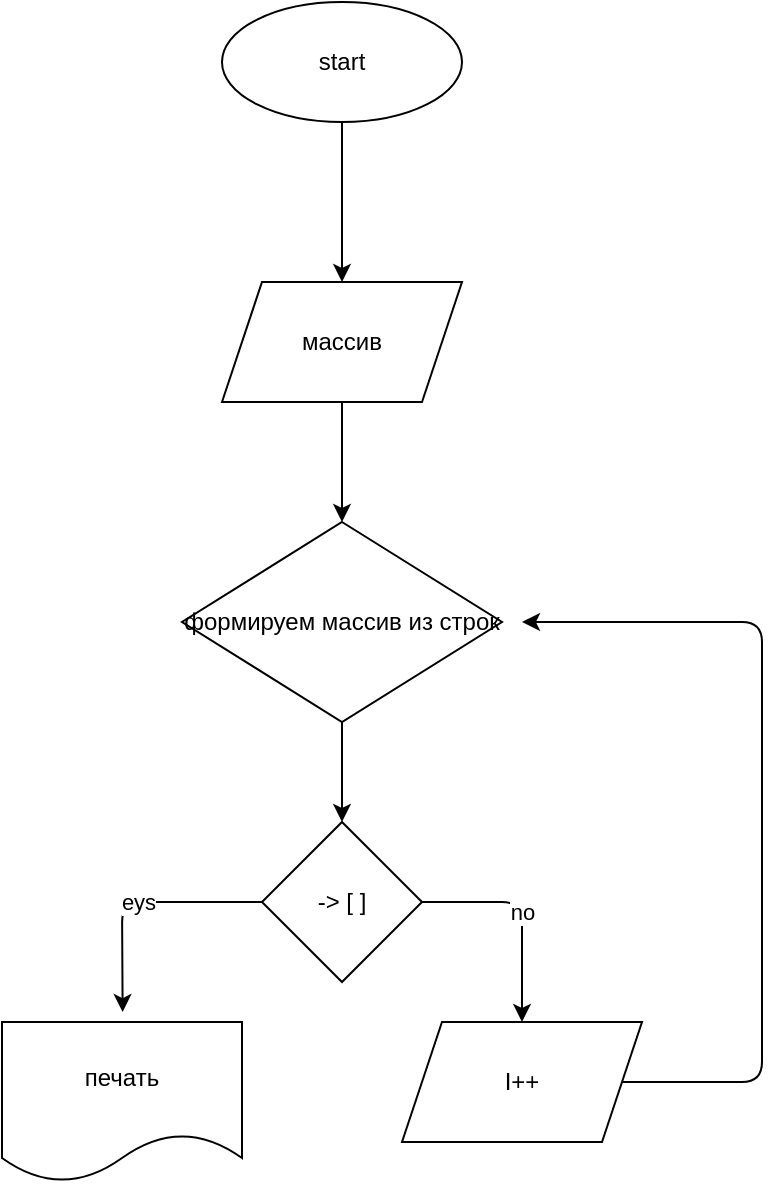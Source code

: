 <mxfile>
    <diagram id="fxuHSCP47rsHlIYmk_jF" name="Страница 1">
        <mxGraphModel dx="351" dy="152" grid="1" gridSize="10" guides="1" tooltips="1" connect="1" arrows="1" fold="1" page="1" pageScale="1" pageWidth="827" pageHeight="1169" math="0" shadow="0">
            <root>
                <mxCell id="0"/>
                <mxCell id="1" parent="0"/>
                <mxCell id="4" value="" style="edgeStyle=none;html=1;" parent="1" source="2" edge="1">
                    <mxGeometry relative="1" as="geometry">
                        <mxPoint x="190" y="190" as="targetPoint"/>
                    </mxGeometry>
                </mxCell>
                <mxCell id="2" value="start" style="ellipse;whiteSpace=wrap;html=1;" parent="1" vertex="1">
                    <mxGeometry x="130" y="50" width="120" height="60" as="geometry"/>
                </mxCell>
                <mxCell id="11" style="edgeStyle=none;html=1;exitX=0.5;exitY=1;exitDx=0;exitDy=0;" parent="1" source="10" target="12" edge="1">
                    <mxGeometry relative="1" as="geometry">
                        <mxPoint x="190" y="300" as="targetPoint"/>
                    </mxGeometry>
                </mxCell>
                <mxCell id="10" value="массив" style="shape=parallelogram;perimeter=parallelogramPerimeter;whiteSpace=wrap;html=1;fixedSize=1;" parent="1" vertex="1">
                    <mxGeometry x="130" y="190" width="120" height="60" as="geometry"/>
                </mxCell>
                <mxCell id="14" style="edgeStyle=none;html=1;entryX=0.5;entryY=0;entryDx=0;entryDy=0;" parent="1" source="12" target="13" edge="1">
                    <mxGeometry relative="1" as="geometry"/>
                </mxCell>
                <mxCell id="12" value="формируем массив из строк" style="rhombus;whiteSpace=wrap;html=1;" parent="1" vertex="1">
                    <mxGeometry x="110" y="310" width="160" height="100" as="geometry"/>
                </mxCell>
                <mxCell id="16" value="eys" style="edgeStyle=none;html=1;exitX=0;exitY=0.5;exitDx=0;exitDy=0;entryX=0.586;entryY=-0.083;entryDx=0;entryDy=0;entryPerimeter=0;" parent="1" source="13" edge="1">
                    <mxGeometry relative="1" as="geometry">
                        <mxPoint x="80.32" y="555.02" as="targetPoint"/>
                        <Array as="points">
                            <mxPoint x="80" y="500"/>
                        </Array>
                    </mxGeometry>
                </mxCell>
                <mxCell id="18" value="no" style="edgeStyle=none;html=1;exitX=1;exitY=0.5;exitDx=0;exitDy=0;entryX=0.5;entryY=0;entryDx=0;entryDy=0;" parent="1" source="13" target="17" edge="1">
                    <mxGeometry relative="1" as="geometry">
                        <Array as="points">
                            <mxPoint x="280" y="500"/>
                        </Array>
                    </mxGeometry>
                </mxCell>
                <mxCell id="13" value="-&amp;gt; [ ]" style="rhombus;whiteSpace=wrap;html=1;" parent="1" vertex="1">
                    <mxGeometry x="150" y="460" width="80" height="80" as="geometry"/>
                </mxCell>
                <mxCell id="20" style="edgeStyle=none;html=1;exitX=1;exitY=0.5;exitDx=0;exitDy=0;" parent="1" source="17" edge="1">
                    <mxGeometry relative="1" as="geometry">
                        <mxPoint x="280" y="360" as="targetPoint"/>
                        <Array as="points">
                            <mxPoint x="400" y="590"/>
                            <mxPoint x="400" y="360"/>
                        </Array>
                    </mxGeometry>
                </mxCell>
                <mxCell id="17" value="I++" style="shape=parallelogram;perimeter=parallelogramPerimeter;whiteSpace=wrap;html=1;fixedSize=1;" parent="1" vertex="1">
                    <mxGeometry x="220" y="560" width="120" height="60" as="geometry"/>
                </mxCell>
                <mxCell id="19" value="печать" style="shape=document;whiteSpace=wrap;html=1;boundedLbl=1;" parent="1" vertex="1">
                    <mxGeometry x="20" y="560" width="120" height="80" as="geometry"/>
                </mxCell>
            </root>
        </mxGraphModel>
    </diagram>
</mxfile>